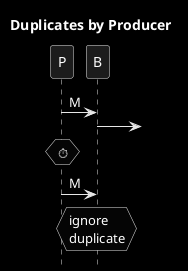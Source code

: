 @startuml
title Duplicates by Producer
hide footbox
skinparam monochrome reverse

P->B: M
B->
hnote over P: ⏱️
P->B: M
hnote over B: ignore\nduplicate
@enduml
? ts
? uuid
? seq + p thread id